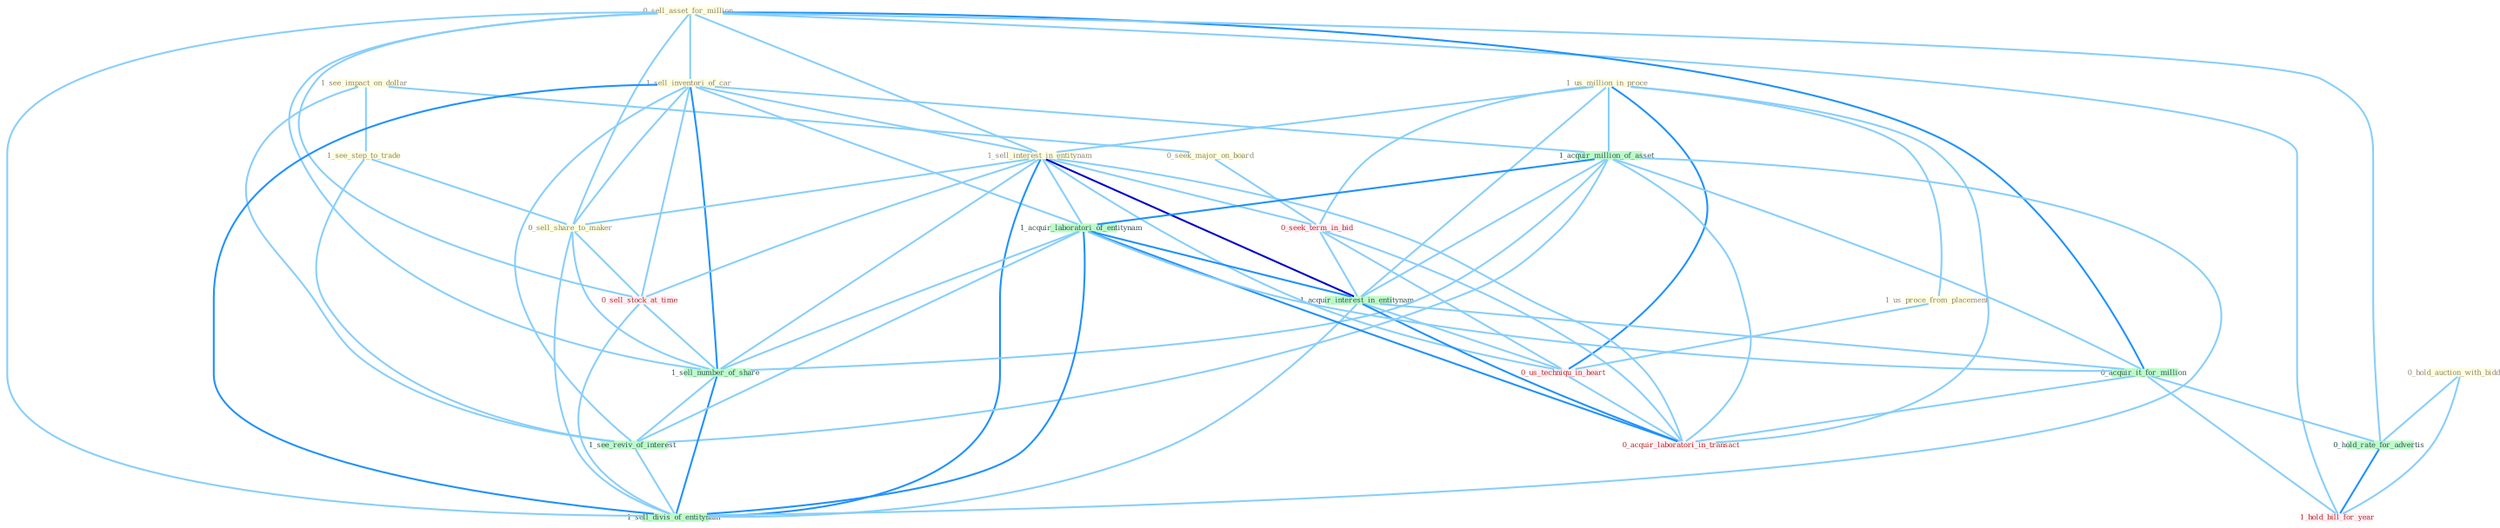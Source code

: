 Graph G{ 
    node
    [shape=polygon,style=filled,width=.5,height=.06,color="#BDFCC9",fixedsize=true,fontsize=4,
    fontcolor="#2f4f4f"];
    {node
    [color="#ffffe0", fontcolor="#8b7d6b"] "1_us_million_in_proce " "1_us_proce_from_placement " "0_sell_asset_for_million " "1_see_impact_on_dollar " "1_sell_inventori_of_car " "1_sell_interest_in_entitynam " "1_see_step_to_trade " "0_hold_auction_with_bidder " "0_sell_share_to_maker " "0_seek_major_on_board "}
{node [color="#fff0f5", fontcolor="#b22222"] "0_seek_term_in_bid " "0_us_techniqu_in_heart " "0_acquir_laboratori_in_transact " "0_sell_stock_at_time " "1_hold_bill_for_year "}
edge [color="#B0E2FF"];

	"1_us_million_in_proce " -- "1_us_proce_from_placement " [w="1", color="#87cefa" ];
	"1_us_million_in_proce " -- "1_sell_interest_in_entitynam " [w="1", color="#87cefa" ];
	"1_us_million_in_proce " -- "1_acquir_million_of_asset " [w="1", color="#87cefa" ];
	"1_us_million_in_proce " -- "0_seek_term_in_bid " [w="1", color="#87cefa" ];
	"1_us_million_in_proce " -- "1_acquir_interest_in_entitynam " [w="1", color="#87cefa" ];
	"1_us_million_in_proce " -- "0_us_techniqu_in_heart " [w="2", color="#1e90ff" , len=0.8];
	"1_us_million_in_proce " -- "0_acquir_laboratori_in_transact " [w="1", color="#87cefa" ];
	"1_us_proce_from_placement " -- "0_us_techniqu_in_heart " [w="1", color="#87cefa" ];
	"0_sell_asset_for_million " -- "1_sell_inventori_of_car " [w="1", color="#87cefa" ];
	"0_sell_asset_for_million " -- "1_sell_interest_in_entitynam " [w="1", color="#87cefa" ];
	"0_sell_asset_for_million " -- "0_sell_share_to_maker " [w="1", color="#87cefa" ];
	"0_sell_asset_for_million " -- "0_acquir_it_for_million " [w="2", color="#1e90ff" , len=0.8];
	"0_sell_asset_for_million " -- "0_hold_rate_for_advertis " [w="1", color="#87cefa" ];
	"0_sell_asset_for_million " -- "0_sell_stock_at_time " [w="1", color="#87cefa" ];
	"0_sell_asset_for_million " -- "1_sell_number_of_share " [w="1", color="#87cefa" ];
	"0_sell_asset_for_million " -- "1_hold_bill_for_year " [w="1", color="#87cefa" ];
	"0_sell_asset_for_million " -- "1_sell_divis_of_entitynam " [w="1", color="#87cefa" ];
	"1_see_impact_on_dollar " -- "1_see_step_to_trade " [w="1", color="#87cefa" ];
	"1_see_impact_on_dollar " -- "0_seek_major_on_board " [w="1", color="#87cefa" ];
	"1_see_impact_on_dollar " -- "1_see_reviv_of_interest " [w="1", color="#87cefa" ];
	"1_sell_inventori_of_car " -- "1_sell_interest_in_entitynam " [w="1", color="#87cefa" ];
	"1_sell_inventori_of_car " -- "0_sell_share_to_maker " [w="1", color="#87cefa" ];
	"1_sell_inventori_of_car " -- "1_acquir_million_of_asset " [w="1", color="#87cefa" ];
	"1_sell_inventori_of_car " -- "1_acquir_laboratori_of_entitynam " [w="1", color="#87cefa" ];
	"1_sell_inventori_of_car " -- "0_sell_stock_at_time " [w="1", color="#87cefa" ];
	"1_sell_inventori_of_car " -- "1_sell_number_of_share " [w="2", color="#1e90ff" , len=0.8];
	"1_sell_inventori_of_car " -- "1_see_reviv_of_interest " [w="1", color="#87cefa" ];
	"1_sell_inventori_of_car " -- "1_sell_divis_of_entitynam " [w="2", color="#1e90ff" , len=0.8];
	"1_sell_interest_in_entitynam " -- "0_sell_share_to_maker " [w="1", color="#87cefa" ];
	"1_sell_interest_in_entitynam " -- "1_acquir_laboratori_of_entitynam " [w="1", color="#87cefa" ];
	"1_sell_interest_in_entitynam " -- "0_seek_term_in_bid " [w="1", color="#87cefa" ];
	"1_sell_interest_in_entitynam " -- "1_acquir_interest_in_entitynam " [w="3", color="#0000cd" , len=0.6];
	"1_sell_interest_in_entitynam " -- "0_us_techniqu_in_heart " [w="1", color="#87cefa" ];
	"1_sell_interest_in_entitynam " -- "0_acquir_laboratori_in_transact " [w="1", color="#87cefa" ];
	"1_sell_interest_in_entitynam " -- "0_sell_stock_at_time " [w="1", color="#87cefa" ];
	"1_sell_interest_in_entitynam " -- "1_sell_number_of_share " [w="1", color="#87cefa" ];
	"1_sell_interest_in_entitynam " -- "1_sell_divis_of_entitynam " [w="2", color="#1e90ff" , len=0.8];
	"1_see_step_to_trade " -- "0_sell_share_to_maker " [w="1", color="#87cefa" ];
	"1_see_step_to_trade " -- "1_see_reviv_of_interest " [w="1", color="#87cefa" ];
	"0_hold_auction_with_bidder " -- "0_hold_rate_for_advertis " [w="1", color="#87cefa" ];
	"0_hold_auction_with_bidder " -- "1_hold_bill_for_year " [w="1", color="#87cefa" ];
	"0_sell_share_to_maker " -- "0_sell_stock_at_time " [w="1", color="#87cefa" ];
	"0_sell_share_to_maker " -- "1_sell_number_of_share " [w="1", color="#87cefa" ];
	"0_sell_share_to_maker " -- "1_sell_divis_of_entitynam " [w="1", color="#87cefa" ];
	"0_seek_major_on_board " -- "0_seek_term_in_bid " [w="1", color="#87cefa" ];
	"1_acquir_million_of_asset " -- "1_acquir_laboratori_of_entitynam " [w="2", color="#1e90ff" , len=0.8];
	"1_acquir_million_of_asset " -- "1_acquir_interest_in_entitynam " [w="1", color="#87cefa" ];
	"1_acquir_million_of_asset " -- "0_acquir_it_for_million " [w="1", color="#87cefa" ];
	"1_acquir_million_of_asset " -- "0_acquir_laboratori_in_transact " [w="1", color="#87cefa" ];
	"1_acquir_million_of_asset " -- "1_sell_number_of_share " [w="1", color="#87cefa" ];
	"1_acquir_million_of_asset " -- "1_see_reviv_of_interest " [w="1", color="#87cefa" ];
	"1_acquir_million_of_asset " -- "1_sell_divis_of_entitynam " [w="1", color="#87cefa" ];
	"1_acquir_laboratori_of_entitynam " -- "1_acquir_interest_in_entitynam " [w="2", color="#1e90ff" , len=0.8];
	"1_acquir_laboratori_of_entitynam " -- "0_acquir_it_for_million " [w="1", color="#87cefa" ];
	"1_acquir_laboratori_of_entitynam " -- "0_acquir_laboratori_in_transact " [w="2", color="#1e90ff" , len=0.8];
	"1_acquir_laboratori_of_entitynam " -- "1_sell_number_of_share " [w="1", color="#87cefa" ];
	"1_acquir_laboratori_of_entitynam " -- "1_see_reviv_of_interest " [w="1", color="#87cefa" ];
	"1_acquir_laboratori_of_entitynam " -- "1_sell_divis_of_entitynam " [w="2", color="#1e90ff" , len=0.8];
	"0_seek_term_in_bid " -- "1_acquir_interest_in_entitynam " [w="1", color="#87cefa" ];
	"0_seek_term_in_bid " -- "0_us_techniqu_in_heart " [w="1", color="#87cefa" ];
	"0_seek_term_in_bid " -- "0_acquir_laboratori_in_transact " [w="1", color="#87cefa" ];
	"1_acquir_interest_in_entitynam " -- "0_us_techniqu_in_heart " [w="1", color="#87cefa" ];
	"1_acquir_interest_in_entitynam " -- "0_acquir_it_for_million " [w="1", color="#87cefa" ];
	"1_acquir_interest_in_entitynam " -- "0_acquir_laboratori_in_transact " [w="2", color="#1e90ff" , len=0.8];
	"1_acquir_interest_in_entitynam " -- "1_sell_divis_of_entitynam " [w="1", color="#87cefa" ];
	"0_us_techniqu_in_heart " -- "0_acquir_laboratori_in_transact " [w="1", color="#87cefa" ];
	"0_acquir_it_for_million " -- "0_hold_rate_for_advertis " [w="1", color="#87cefa" ];
	"0_acquir_it_for_million " -- "0_acquir_laboratori_in_transact " [w="1", color="#87cefa" ];
	"0_acquir_it_for_million " -- "1_hold_bill_for_year " [w="1", color="#87cefa" ];
	"0_hold_rate_for_advertis " -- "1_hold_bill_for_year " [w="2", color="#1e90ff" , len=0.8];
	"0_sell_stock_at_time " -- "1_sell_number_of_share " [w="1", color="#87cefa" ];
	"0_sell_stock_at_time " -- "1_sell_divis_of_entitynam " [w="1", color="#87cefa" ];
	"1_sell_number_of_share " -- "1_see_reviv_of_interest " [w="1", color="#87cefa" ];
	"1_sell_number_of_share " -- "1_sell_divis_of_entitynam " [w="2", color="#1e90ff" , len=0.8];
	"1_see_reviv_of_interest " -- "1_sell_divis_of_entitynam " [w="1", color="#87cefa" ];
}